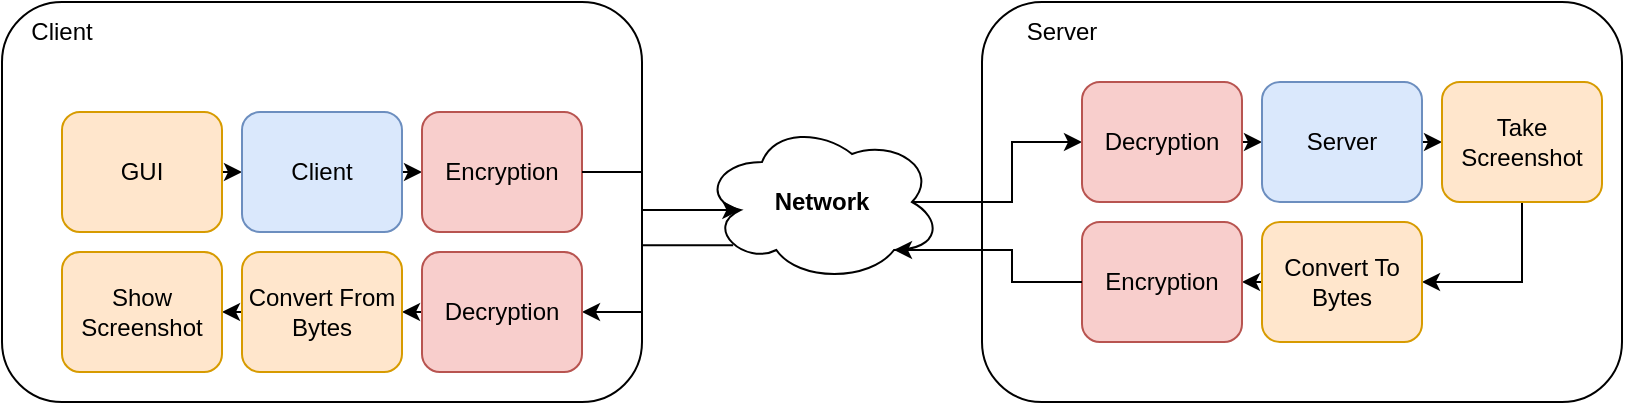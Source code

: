 <mxfile version="24.0.8" type="device">
  <diagram name="Page-1" id="7MYpyulYJda-zFxusmvW">
    <mxGraphModel dx="1050" dy="522" grid="1" gridSize="10" guides="1" tooltips="1" connect="1" arrows="1" fold="1" page="1" pageScale="1" pageWidth="1100" pageHeight="850" math="0" shadow="0">
      <root>
        <mxCell id="0" />
        <mxCell id="1" parent="0" />
        <mxCell id="3Jpq6ZrWUXGciwfz7EY6-41" value="" style="rounded=1;whiteSpace=wrap;html=1;" vertex="1" parent="1">
          <mxGeometry x="610" y="170" width="320" height="200" as="geometry" />
        </mxCell>
        <mxCell id="3Jpq6ZrWUXGciwfz7EY6-1" value="" style="rounded=1;whiteSpace=wrap;html=1;" vertex="1" parent="1">
          <mxGeometry x="120" y="170" width="320" height="200" as="geometry" />
        </mxCell>
        <mxCell id="3Jpq6ZrWUXGciwfz7EY6-28" style="edgeStyle=orthogonalEdgeStyle;rounded=0;orthogonalLoop=1;jettySize=auto;html=1;exitX=0.875;exitY=0.5;exitDx=0;exitDy=0;exitPerimeter=0;entryX=0;entryY=0.5;entryDx=0;entryDy=0;" edge="1" parent="1" source="3Jpq6ZrWUXGciwfz7EY6-3" target="3Jpq6ZrWUXGciwfz7EY6-23">
          <mxGeometry relative="1" as="geometry" />
        </mxCell>
        <mxCell id="3Jpq6ZrWUXGciwfz7EY6-36" style="edgeStyle=orthogonalEdgeStyle;rounded=0;orthogonalLoop=1;jettySize=auto;html=1;exitX=0.13;exitY=0.77;exitDx=0;exitDy=0;exitPerimeter=0;entryX=1;entryY=0.5;entryDx=0;entryDy=0;" edge="1" parent="1" source="3Jpq6ZrWUXGciwfz7EY6-3" target="3Jpq6ZrWUXGciwfz7EY6-35">
          <mxGeometry relative="1" as="geometry" />
        </mxCell>
        <mxCell id="3Jpq6ZrWUXGciwfz7EY6-3" value="&lt;b&gt;Network&lt;/b&gt;" style="ellipse;shape=cloud;whiteSpace=wrap;html=1;" vertex="1" parent="1">
          <mxGeometry x="470" y="230" width="120" height="80" as="geometry" />
        </mxCell>
        <mxCell id="3Jpq6ZrWUXGciwfz7EY6-20" style="edgeStyle=orthogonalEdgeStyle;rounded=0;orthogonalLoop=1;jettySize=auto;html=1;exitX=1;exitY=0.5;exitDx=0;exitDy=0;entryX=0;entryY=0.5;entryDx=0;entryDy=0;" edge="1" parent="1" source="3Jpq6ZrWUXGciwfz7EY6-4" target="3Jpq6ZrWUXGciwfz7EY6-18">
          <mxGeometry relative="1" as="geometry" />
        </mxCell>
        <mxCell id="3Jpq6ZrWUXGciwfz7EY6-4" value="GUI" style="rounded=1;whiteSpace=wrap;html=1;fillColor=#ffe6cc;strokeColor=#d79b00;" vertex="1" parent="1">
          <mxGeometry x="150" y="225" width="80" height="60" as="geometry" />
        </mxCell>
        <mxCell id="3Jpq6ZrWUXGciwfz7EY6-6" value="" style="edgeStyle=orthogonalEdgeStyle;rounded=0;orthogonalLoop=1;jettySize=auto;html=1;" edge="1" parent="1" source="3Jpq6ZrWUXGciwfz7EY6-12">
          <mxGeometry relative="1" as="geometry">
            <mxPoint x="800" y="200" as="targetPoint" />
          </mxGeometry>
        </mxCell>
        <mxCell id="3Jpq6ZrWUXGciwfz7EY6-7" value="" style="edgeStyle=orthogonalEdgeStyle;rounded=0;orthogonalLoop=1;jettySize=auto;html=1;" edge="1" parent="1" source="3Jpq6ZrWUXGciwfz7EY6-12">
          <mxGeometry relative="1" as="geometry">
            <mxPoint x="800" y="200" as="targetPoint" />
          </mxGeometry>
        </mxCell>
        <mxCell id="3Jpq6ZrWUXGciwfz7EY6-8" value="Not Registered" style="edgeLabel;html=1;align=center;verticalAlign=middle;resizable=0;points=[];" vertex="1" connectable="0" parent="3Jpq6ZrWUXGciwfz7EY6-7">
          <mxGeometry x="-0.141" relative="1" as="geometry">
            <mxPoint as="offset" />
          </mxGeometry>
        </mxCell>
        <mxCell id="3Jpq6ZrWUXGciwfz7EY6-9" style="edgeStyle=orthogonalEdgeStyle;rounded=0;orthogonalLoop=1;jettySize=auto;html=1;exitX=1;exitY=0.5;exitDx=0;exitDy=0;exitPerimeter=0;" edge="1" parent="1" source="3Jpq6ZrWUXGciwfz7EY6-12">
          <mxGeometry relative="1" as="geometry">
            <mxPoint x="800" y="295" as="targetPoint" />
          </mxGeometry>
        </mxCell>
        <mxCell id="3Jpq6ZrWUXGciwfz7EY6-10" value="Text" style="edgeLabel;html=1;align=center;verticalAlign=middle;resizable=0;points=[];" vertex="1" connectable="0" parent="3Jpq6ZrWUXGciwfz7EY6-9">
          <mxGeometry x="-0.095" relative="1" as="geometry">
            <mxPoint as="offset" />
          </mxGeometry>
        </mxCell>
        <mxCell id="3Jpq6ZrWUXGciwfz7EY6-11" value="Registered" style="edgeLabel;html=1;align=center;verticalAlign=middle;resizable=0;points=[];" vertex="1" connectable="0" parent="3Jpq6ZrWUXGciwfz7EY6-9">
          <mxGeometry x="-0.095" y="3" relative="1" as="geometry">
            <mxPoint as="offset" />
          </mxGeometry>
        </mxCell>
        <mxCell id="3Jpq6ZrWUXGciwfz7EY6-16" value="Client" style="text;html=1;align=center;verticalAlign=middle;whiteSpace=wrap;rounded=0;" vertex="1" parent="1">
          <mxGeometry x="120" y="170" width="60" height="30" as="geometry" />
        </mxCell>
        <mxCell id="3Jpq6ZrWUXGciwfz7EY6-17" value="Server" style="text;html=1;align=center;verticalAlign=middle;whiteSpace=wrap;rounded=0;" vertex="1" parent="1">
          <mxGeometry x="620" y="170" width="60" height="30" as="geometry" />
        </mxCell>
        <mxCell id="3Jpq6ZrWUXGciwfz7EY6-21" style="edgeStyle=orthogonalEdgeStyle;rounded=0;orthogonalLoop=1;jettySize=auto;html=1;exitX=1;exitY=0.5;exitDx=0;exitDy=0;entryX=0;entryY=0.5;entryDx=0;entryDy=0;" edge="1" parent="1" source="3Jpq6ZrWUXGciwfz7EY6-18" target="3Jpq6ZrWUXGciwfz7EY6-19">
          <mxGeometry relative="1" as="geometry" />
        </mxCell>
        <mxCell id="3Jpq6ZrWUXGciwfz7EY6-18" value="Client" style="rounded=1;whiteSpace=wrap;html=1;fillColor=#dae8fc;strokeColor=#6c8ebf;" vertex="1" parent="1">
          <mxGeometry x="240" y="225" width="80" height="60" as="geometry" />
        </mxCell>
        <mxCell id="3Jpq6ZrWUXGciwfz7EY6-19" value="Encryption" style="rounded=1;whiteSpace=wrap;html=1;fillColor=#f8cecc;strokeColor=#b85450;" vertex="1" parent="1">
          <mxGeometry x="330" y="225" width="80" height="60" as="geometry" />
        </mxCell>
        <mxCell id="3Jpq6ZrWUXGciwfz7EY6-22" style="edgeStyle=orthogonalEdgeStyle;rounded=0;orthogonalLoop=1;jettySize=auto;html=1;exitX=1;exitY=0.5;exitDx=0;exitDy=0;entryX=0.16;entryY=0.55;entryDx=0;entryDy=0;entryPerimeter=0;" edge="1" parent="1" source="3Jpq6ZrWUXGciwfz7EY6-19" target="3Jpq6ZrWUXGciwfz7EY6-3">
          <mxGeometry relative="1" as="geometry" />
        </mxCell>
        <mxCell id="3Jpq6ZrWUXGciwfz7EY6-25" style="edgeStyle=orthogonalEdgeStyle;rounded=0;orthogonalLoop=1;jettySize=auto;html=1;exitX=1;exitY=0.5;exitDx=0;exitDy=0;entryX=0;entryY=0.5;entryDx=0;entryDy=0;" edge="1" parent="1" source="3Jpq6ZrWUXGciwfz7EY6-23" target="3Jpq6ZrWUXGciwfz7EY6-24">
          <mxGeometry relative="1" as="geometry" />
        </mxCell>
        <mxCell id="3Jpq6ZrWUXGciwfz7EY6-23" value="Decryption" style="rounded=1;whiteSpace=wrap;html=1;fillColor=#f8cecc;strokeColor=#b85450;" vertex="1" parent="1">
          <mxGeometry x="660" y="210" width="80" height="60" as="geometry" />
        </mxCell>
        <mxCell id="3Jpq6ZrWUXGciwfz7EY6-27" style="edgeStyle=orthogonalEdgeStyle;rounded=0;orthogonalLoop=1;jettySize=auto;html=1;exitX=1;exitY=0.5;exitDx=0;exitDy=0;entryX=0;entryY=0.5;entryDx=0;entryDy=0;" edge="1" parent="1" source="3Jpq6ZrWUXGciwfz7EY6-24" target="3Jpq6ZrWUXGciwfz7EY6-26">
          <mxGeometry relative="1" as="geometry" />
        </mxCell>
        <mxCell id="3Jpq6ZrWUXGciwfz7EY6-24" value="Server" style="rounded=1;whiteSpace=wrap;html=1;fillColor=#dae8fc;strokeColor=#6c8ebf;" vertex="1" parent="1">
          <mxGeometry x="750" y="210" width="80" height="60" as="geometry" />
        </mxCell>
        <mxCell id="3Jpq6ZrWUXGciwfz7EY6-30" style="edgeStyle=orthogonalEdgeStyle;rounded=0;orthogonalLoop=1;jettySize=auto;html=1;exitX=0.5;exitY=1;exitDx=0;exitDy=0;entryX=1;entryY=0.5;entryDx=0;entryDy=0;" edge="1" parent="1" source="3Jpq6ZrWUXGciwfz7EY6-26" target="3Jpq6ZrWUXGciwfz7EY6-29">
          <mxGeometry relative="1" as="geometry" />
        </mxCell>
        <mxCell id="3Jpq6ZrWUXGciwfz7EY6-26" value="Take Screenshot" style="rounded=1;whiteSpace=wrap;html=1;fillColor=#ffe6cc;strokeColor=#d79b00;" vertex="1" parent="1">
          <mxGeometry x="840" y="210" width="80" height="60" as="geometry" />
        </mxCell>
        <mxCell id="3Jpq6ZrWUXGciwfz7EY6-32" style="edgeStyle=orthogonalEdgeStyle;rounded=0;orthogonalLoop=1;jettySize=auto;html=1;exitX=0;exitY=0.5;exitDx=0;exitDy=0;entryX=1;entryY=0.5;entryDx=0;entryDy=0;" edge="1" parent="1" source="3Jpq6ZrWUXGciwfz7EY6-29" target="3Jpq6ZrWUXGciwfz7EY6-31">
          <mxGeometry relative="1" as="geometry" />
        </mxCell>
        <mxCell id="3Jpq6ZrWUXGciwfz7EY6-29" value="Convert To Bytes" style="rounded=1;whiteSpace=wrap;html=1;fillColor=#ffe6cc;strokeColor=#d79b00;" vertex="1" parent="1">
          <mxGeometry x="750" y="280" width="80" height="60" as="geometry" />
        </mxCell>
        <mxCell id="3Jpq6ZrWUXGciwfz7EY6-31" value="Encryption" style="rounded=1;whiteSpace=wrap;html=1;fillColor=#f8cecc;strokeColor=#b85450;" vertex="1" parent="1">
          <mxGeometry x="660" y="280" width="80" height="60" as="geometry" />
        </mxCell>
        <mxCell id="3Jpq6ZrWUXGciwfz7EY6-33" style="edgeStyle=orthogonalEdgeStyle;rounded=0;orthogonalLoop=1;jettySize=auto;html=1;exitX=0;exitY=0.5;exitDx=0;exitDy=0;entryX=0.8;entryY=0.8;entryDx=0;entryDy=0;entryPerimeter=0;" edge="1" parent="1" source="3Jpq6ZrWUXGciwfz7EY6-31" target="3Jpq6ZrWUXGciwfz7EY6-3">
          <mxGeometry relative="1" as="geometry" />
        </mxCell>
        <mxCell id="3Jpq6ZrWUXGciwfz7EY6-38" style="edgeStyle=orthogonalEdgeStyle;rounded=0;orthogonalLoop=1;jettySize=auto;html=1;exitX=0;exitY=0.5;exitDx=0;exitDy=0;entryX=1;entryY=0.5;entryDx=0;entryDy=0;" edge="1" parent="1" source="3Jpq6ZrWUXGciwfz7EY6-35" target="3Jpq6ZrWUXGciwfz7EY6-37">
          <mxGeometry relative="1" as="geometry" />
        </mxCell>
        <mxCell id="3Jpq6ZrWUXGciwfz7EY6-35" value="Decryption" style="rounded=1;whiteSpace=wrap;html=1;fillColor=#f8cecc;strokeColor=#b85450;" vertex="1" parent="1">
          <mxGeometry x="330" y="295" width="80" height="60" as="geometry" />
        </mxCell>
        <mxCell id="3Jpq6ZrWUXGciwfz7EY6-40" style="edgeStyle=orthogonalEdgeStyle;rounded=0;orthogonalLoop=1;jettySize=auto;html=1;exitX=0;exitY=0.5;exitDx=0;exitDy=0;entryX=1;entryY=0.5;entryDx=0;entryDy=0;" edge="1" parent="1" source="3Jpq6ZrWUXGciwfz7EY6-37" target="3Jpq6ZrWUXGciwfz7EY6-39">
          <mxGeometry relative="1" as="geometry" />
        </mxCell>
        <mxCell id="3Jpq6ZrWUXGciwfz7EY6-37" value="Convert From Bytes" style="rounded=1;whiteSpace=wrap;html=1;fillColor=#ffe6cc;strokeColor=#d79b00;" vertex="1" parent="1">
          <mxGeometry x="240" y="295" width="80" height="60" as="geometry" />
        </mxCell>
        <mxCell id="3Jpq6ZrWUXGciwfz7EY6-39" value="Show Screenshot" style="rounded=1;whiteSpace=wrap;html=1;fillColor=#ffe6cc;strokeColor=#d79b00;" vertex="1" parent="1">
          <mxGeometry x="150" y="295" width="80" height="60" as="geometry" />
        </mxCell>
      </root>
    </mxGraphModel>
  </diagram>
</mxfile>
